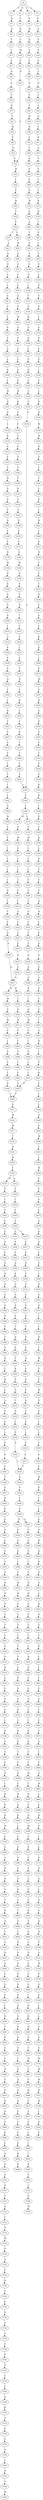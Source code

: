 strict digraph  {
	S0 -> S1 [ label = A ];
	S0 -> S2 [ label = G ];
	S0 -> S3 [ label = L ];
	S0 -> S4 [ label = S ];
	S1 -> S5 [ label = K ];
	S2 -> S6 [ label = T ];
	S3 -> S7 [ label = V ];
	S4 -> S8 [ label = S ];
	S5 -> S9 [ label = D ];
	S6 -> S10 [ label = N ];
	S7 -> S11 [ label = A ];
	S8 -> S12 [ label = W ];
	S9 -> S13 [ label = Y ];
	S10 -> S14 [ label = Y ];
	S11 -> S15 [ label = V ];
	S12 -> S16 [ label = Q ];
	S13 -> S17 [ label = I ];
	S14 -> S18 [ label = M ];
	S15 -> S19 [ label = S ];
	S16 -> S20 [ label = G ];
	S17 -> S21 [ label = F ];
	S18 -> S22 [ label = F ];
	S19 -> S23 [ label = F ];
	S20 -> S24 [ label = F ];
	S21 -> S25 [ label = R ];
	S22 -> S26 [ label = N ];
	S23 -> S27 [ label = T ];
	S24 -> S28 [ label = A ];
	S25 -> S29 [ label = G ];
	S26 -> S30 [ label = S ];
	S27 -> S31 [ label = G ];
	S28 -> S32 [ label = G ];
	S29 -> S33 [ label = T ];
	S30 -> S34 [ label = M ];
	S31 -> S35 [ label = L ];
	S32 -> S36 [ label = F ];
	S33 -> S37 [ label = N ];
	S34 -> S38 [ label = L ];
	S35 -> S39 [ label = A ];
	S36 -> S40 [ label = Y ];
	S37 -> S41 [ label = Y ];
	S38 -> S42 [ label = V ];
	S39 -> S43 [ label = G ];
	S40 -> S44 [ label = H ];
	S41 -> S45 [ label = M ];
	S42 -> S46 [ label = W ];
	S43 -> S47 [ label = L ];
	S44 -> S48 [ label = R ];
	S45 -> S49 [ label = F ];
	S46 -> S50 [ label = Y ];
	S47 -> S51 [ label = R ];
	S48 -> S52 [ label = C ];
	S49 -> S53 [ label = N ];
	S50 -> S54 [ label = V ];
	S51 -> S55 [ label = A ];
	S52 -> S56 [ label = V ];
	S53 -> S30 [ label = S ];
	S54 -> S57 [ label = I ];
	S54 -> S58 [ label = V ];
	S55 -> S59 [ label = F ];
	S56 -> S60 [ label = D ];
	S57 -> S61 [ label = L ];
	S58 -> S62 [ label = M ];
	S59 -> S63 [ label = F ];
	S60 -> S64 [ label = P ];
	S61 -> S65 [ label = A ];
	S62 -> S66 [ label = A ];
	S63 -> S67 [ label = T ];
	S64 -> S68 [ label = F ];
	S65 -> S69 [ label = G ];
	S66 -> S70 [ label = G ];
	S67 -> S71 [ label = I ];
	S68 -> S72 [ label = E ];
	S69 -> S73 [ label = A ];
	S70 -> S74 [ label = I ];
	S71 -> S75 [ label = R ];
	S72 -> S76 [ label = W ];
	S73 -> S77 [ label = L ];
	S74 -> S78 [ label = L ];
	S75 -> S79 [ label = R ];
	S76 -> S80 [ label = A ];
	S77 -> S81 [ label = S ];
	S78 -> S82 [ label = S ];
	S79 -> S83 [ label = L ];
	S80 -> S84 [ label = A ];
	S81 -> S85 [ label = V ];
	S82 -> S86 [ label = V ];
	S83 -> S87 [ label = Q ];
	S84 -> S88 [ label = T ];
	S85 -> S89 [ label = L ];
	S86 -> S90 [ label = M ];
	S87 -> S91 [ label = L ];
	S88 -> S92 [ label = D ];
	S89 -> S93 [ label = S ];
	S90 -> S94 [ label = S ];
	S91 -> S95 [ label = L ];
	S92 -> S96 [ label = V ];
	S93 -> S97 [ label = F ];
	S94 -> S98 [ label = F ];
	S95 -> S99 [ label = P ];
	S96 -> S100 [ label = S ];
	S97 -> S101 [ label = L ];
	S98 -> S102 [ label = V ];
	S99 -> S103 [ label = L ];
	S100 -> S104 [ label = P ];
	S101 -> S105 [ label = L ];
	S102 -> S106 [ label = L ];
	S103 -> S107 [ label = F ];
	S104 -> S108 [ label = I ];
	S105 -> S109 [ label = S ];
	S106 -> S110 [ label = S ];
	S107 -> S111 [ label = F ];
	S108 -> S112 [ label = T ];
	S109 -> S113 [ label = I ];
	S110 -> S114 [ label = S ];
	S111 -> S115 [ label = P ];
	S112 -> S116 [ label = A ];
	S113 -> S117 [ label = W ];
	S114 -> S118 [ label = W ];
	S115 -> S119 [ label = I ];
	S116 -> S120 [ label = R ];
	S117 -> S121 [ label = Q ];
	S118 -> S122 [ label = R ];
	S119 -> S123 [ label = F ];
	S120 -> S124 [ label = S ];
	S121 -> S125 [ label = G ];
	S122 -> S126 [ label = G ];
	S123 -> S127 [ label = V ];
	S124 -> S128 [ label = R ];
	S125 -> S129 [ label = L ];
	S126 -> S130 [ label = F ];
	S127 -> S131 [ label = F ];
	S128 -> S132 [ label = L ];
	S129 -> S133 [ label = R ];
	S130 -> S134 [ label = S ];
	S131 -> S135 [ label = P ];
	S132 -> S136 [ label = V ];
	S133 -> S137 [ label = G ];
	S134 -> S138 [ label = G ];
	S135 -> S139 [ label = L ];
	S136 -> S140 [ label = R ];
	S137 -> S141 [ label = F ];
	S138 -> S142 [ label = F ];
	S139 -> S143 [ label = V ];
	S140 -> S144 [ label = Y ];
	S141 -> S145 [ label = Y ];
	S142 -> S146 [ label = Y ];
	S143 -> S147 [ label = L ];
	S144 -> S148 [ label = C ];
	S145 -> S149 [ label = H ];
	S146 -> S150 [ label = Y ];
	S147 -> S151 [ label = R ];
	S148 -> S152 [ label = C ];
	S149 -> S153 [ label = G ];
	S150 -> S154 [ label = K ];
	S151 -> S155 [ label = Q ];
	S152 -> S156 [ label = Y ];
	S153 -> S157 [ label = C ];
	S154 -> S158 [ label = C ];
	S155 -> S159 [ label = W ];
	S156 -> S160 [ label = L ];
	S157 -> S161 [ label = V ];
	S158 -> S162 [ label = V ];
	S159 -> S163 [ label = W ];
	S160 -> S164 [ label = T ];
	S161 -> S165 [ label = Q ];
	S162 -> S166 [ label = D ];
	S163 -> S167 [ label = D ];
	S164 -> S168 [ label = L ];
	S165 -> S169 [ label = P ];
	S166 -> S170 [ label = P ];
	S167 -> S171 [ label = P ];
	S168 -> S172 [ label = M ];
	S168 -> S173 [ label = L ];
	S169 -> S174 [ label = F ];
	S170 -> S175 [ label = F ];
	S171 -> S176 [ label = L ];
	S172 -> S177 [ label = G ];
	S173 -> S178 [ label = G ];
	S174 -> S179 [ label = D ];
	S175 -> S180 [ label = E ];
	S176 -> S181 [ label = T ];
	S177 -> S182 [ label = M ];
	S178 -> S183 [ label = M ];
	S179 -> S184 [ label = M ];
	S180 -> S185 [ label = W ];
	S181 -> S186 [ label = L ];
	S182 -> S187 [ label = S ];
	S183 -> S188 [ label = L ];
	S184 -> S189 [ label = D ];
	S185 -> S190 [ label = D ];
	S186 -> S191 [ label = Q ];
	S187 -> S192 [ label = I ];
	S188 -> S193 [ label = L ];
	S189 -> S194 [ label = E ];
	S190 -> S195 [ label = S ];
	S191 -> S196 [ label = L ];
	S192 -> S197 [ label = I ];
	S193 -> S198 [ label = I ];
	S194 -> S199 [ label = G ];
	S195 -> S200 [ label = T ];
	S196 -> S201 [ label = R ];
	S197 -> S202 [ label = L ];
	S198 -> S203 [ label = V ];
	S199 -> S204 [ label = G ];
	S200 -> S205 [ label = D ];
	S201 -> S206 [ label = L ];
	S202 -> S207 [ label = L ];
	S203 -> S208 [ label = C ];
	S204 -> S209 [ label = D ];
	S205 -> S210 [ label = I ];
	S206 -> S211 [ label = D ];
	S207 -> S212 [ label = I ];
	S208 -> S213 [ label = V ];
	S209 -> S214 [ label = I ];
	S210 -> S215 [ label = F ];
	S211 -> S216 [ label = N ];
	S212 -> S217 [ label = G ];
	S213 -> S218 [ label = G ];
	S214 -> S219 [ label = A ];
	S215 -> S220 [ label = S ];
	S216 -> S221 [ label = T ];
	S217 -> S222 [ label = L ];
	S218 -> S223 [ label = T ];
	S219 -> S224 [ label = K ];
	S220 -> S225 [ label = I ];
	S221 -> S226 [ label = F ];
	S222 -> S227 [ label = T ];
	S223 -> S228 [ label = T ];
	S224 -> S229 [ label = P ];
	S225 -> S230 [ label = S ];
	S226 -> S231 [ label = C ];
	S227 -> S232 [ label = F ];
	S228 -> S233 [ label = F ];
	S229 -> S234 [ label = S ];
	S230 -> S235 [ label = T ];
	S231 -> S236 [ label = N ];
	S232 -> S237 [ label = G ];
	S233 -> S238 [ label = G ];
	S234 -> S239 [ label = Q ];
	S235 -> S240 [ label = R ];
	S236 -> S241 [ label = C ];
	S237 -> S242 [ label = A ];
	S238 -> S243 [ label = A ];
	S239 -> S244 [ label = L ];
	S240 -> S245 [ label = S ];
	S241 -> S246 [ label = P ];
	S242 -> S247 [ label = Q ];
	S243 -> S248 [ label = Q ];
	S244 -> S249 [ label = I ];
	S245 -> S250 [ label = K ];
	S246 -> S251 [ label = L ];
	S247 -> S252 [ label = M ];
	S247 -> S253 [ label = K ];
	S248 -> S254 [ label = K ];
	S249 -> S255 [ label = R ];
	S250 -> S256 [ label = L ];
	S251 -> S257 [ label = K ];
	S252 -> S258 [ label = M ];
	S253 -> S259 [ label = L ];
	S254 -> S260 [ label = I ];
	S255 -> S261 [ label = Y ];
	S256 -> S262 [ label = V ];
	S257 -> S263 [ label = G ];
	S258 -> S264 [ label = A ];
	S259 -> S265 [ label = G ];
	S260 -> S266 [ label = G ];
	S261 -> S267 [ label = C ];
	S262 -> S268 [ label = R ];
	S263 -> S269 [ label = L ];
	S264 -> S270 [ label = W ];
	S265 -> S271 [ label = W ];
	S266 -> S272 [ label = W ];
	S267 -> S273 [ label = S ];
	S268 -> S274 [ label = Y ];
	S269 -> S275 [ label = E ];
	S270 -> S276 [ label = P ];
	S271 -> S277 [ label = P ];
	S272 -> S278 [ label = P ];
	S273 -> S279 [ label = Y ];
	S274 -> S280 [ label = C ];
	S275 -> S281 [ label = M ];
	S276 -> S282 [ label = I ];
	S277 -> S283 [ label = I ];
	S278 -> S284 [ label = I ];
	S279 -> S285 [ label = L ];
	S280 -> S286 [ label = C ];
	S281 -> S287 [ label = T ];
	S282 -> S288 [ label = S ];
	S283 -> S289 [ label = S ];
	S284 -> S290 [ label = S ];
	S285 -> S291 [ label = T ];
	S286 -> S292 [ label = Y ];
	S287 -> S293 [ label = D ];
	S288 -> S294 [ label = L ];
	S289 -> S295 [ label = L ];
	S290 -> S296 [ label = L ];
	S291 -> S297 [ label = I ];
	S292 -> S160 [ label = L ];
	S293 -> S298 [ label = S ];
	S294 -> S299 [ label = I ];
	S295 -> S300 [ label = I ];
	S296 -> S301 [ label = I ];
	S297 -> S302 [ label = L ];
	S298 -> S303 [ label = P ];
	S299 -> S304 [ label = S ];
	S300 -> S305 [ label = S ];
	S301 -> S305 [ label = S ];
	S302 -> S306 [ label = G ];
	S303 -> S307 [ label = S ];
	S304 -> S308 [ label = T ];
	S305 -> S308 [ label = T ];
	S306 -> S309 [ label = M ];
	S307 -> S310 [ label = S ];
	S308 -> S311 [ label = G ];
	S309 -> S312 [ label = L ];
	S310 -> S313 [ label = C ];
	S311 -> S314 [ label = M ];
	S312 -> S315 [ label = F ];
	S313 -> S316 [ label = E ];
	S314 -> S317 [ label = M ];
	S315 -> S318 [ label = I ];
	S316 -> S319 [ label = S ];
	S317 -> S320 [ label = T ];
	S318 -> S321 [ label = I ];
	S319 -> S322 [ label = K ];
	S320 -> S323 [ label = N ];
	S321 -> S324 [ label = I ];
	S322 -> S325 [ label = N ];
	S323 -> S326 [ label = W ];
	S324 -> S327 [ label = I ];
	S325 -> S328 [ label = I ];
	S326 -> S329 [ label = I ];
	S327 -> S330 [ label = G ];
	S328 -> S331 [ label = E ];
	S329 -> S332 [ label = A ];
	S329 -> S333 [ label = M ];
	S330 -> S334 [ label = L ];
	S331 -> S335 [ label = T ];
	S332 -> S336 [ label = F ];
	S333 -> S337 [ label = F ];
	S334 -> S338 [ label = T ];
	S335 -> S339 [ label = Q ];
	S336 -> S340 [ label = I ];
	S337 -> S341 [ label = I ];
	S338 -> S342 [ label = F ];
	S339 -> S343 [ label = L ];
	S340 -> S344 [ label = T ];
	S341 -> S345 [ label = T ];
	S342 -> S346 [ label = G ];
	S343 -> S347 [ label = K ];
	S344 -> S348 [ label = V ];
	S345 -> S349 [ label = V ];
	S346 -> S350 [ label = A ];
	S347 -> S351 [ label = T ];
	S348 -> S352 [ label = L ];
	S348 -> S353 [ label = I ];
	S349 -> S354 [ label = L ];
	S350 -> S247 [ label = Q ];
	S351 -> S355 [ label = F ];
	S352 -> S356 [ label = S ];
	S353 -> S357 [ label = S ];
	S354 -> S358 [ label = S ];
	S355 -> S359 [ label = T ];
	S356 -> S360 [ label = P ];
	S357 -> S361 [ label = P ];
	S358 -> S362 [ label = T ];
	S359 -> S363 [ label = Q ];
	S360 -> S364 [ label = Q ];
	S361 -> S365 [ label = N ];
	S362 -> S366 [ label = N ];
	S363 -> S367 [ label = N ];
	S364 -> S368 [ label = K ];
	S365 -> S369 [ label = T ];
	S366 -> S370 [ label = K ];
	S367 -> S371 [ label = L ];
	S368 -> S372 [ label = A ];
	S369 -> S373 [ label = G ];
	S370 -> S374 [ label = G ];
	S371 -> S375 [ label = P ];
	S372 -> S376 [ label = G ];
	S373 -> S377 [ label = S ];
	S374 -> S378 [ label = S ];
	S375 -> S379 [ label = G ];
	S376 -> S380 [ label = D ];
	S377 -> S381 [ label = G ];
	S378 -> S382 [ label = G ];
	S379 -> S383 [ label = G ];
	S380 -> S384 [ label = P ];
	S381 -> S385 [ label = D ];
	S382 -> S386 [ label = E ];
	S383 -> S387 [ label = E ];
	S384 -> S388 [ label = T ];
	S385 -> S389 [ label = V ];
	S386 -> S390 [ label = P ];
	S387 -> S391 [ label = A ];
	S388 -> S392 [ label = D ];
	S389 -> S393 [ label = N ];
	S390 -> S394 [ label = C ];
	S391 -> S395 [ label = F ];
	S392 -> S396 [ label = K ];
	S393 -> S397 [ label = G ];
	S394 -> S398 [ label = S ];
	S395 -> S399 [ label = Y ];
	S396 -> S400 [ label = V ];
	S397 -> S401 [ label = Q ];
	S398 -> S402 [ label = Q ];
	S399 -> S403 [ label = Y ];
	S400 -> S404 [ label = R ];
	S401 -> S405 [ label = V ];
	S402 -> S406 [ label = L ];
	S403 -> S407 [ label = I ];
	S404 -> S408 [ label = F ];
	S405 -> S409 [ label = K ];
	S406 -> S410 [ label = K ];
	S407 -> S411 [ label = S ];
	S408 -> S412 [ label = A ];
	S409 -> S413 [ label = F ];
	S410 -> S414 [ label = Y ];
	S411 -> S415 [ label = N ];
	S412 -> S416 [ label = T ];
	S413 -> S417 [ label = A ];
	S414 -> S418 [ label = A ];
	S415 -> S419 [ label = I ];
	S416 -> S420 [ label = G ];
	S417 -> S421 [ label = T ];
	S418 -> S422 [ label = S ];
	S419 -> S423 [ label = S ];
	S420 -> S424 [ label = L ];
	S421 -> S425 [ label = G ];
	S422 -> S426 [ label = G ];
	S423 -> S427 [ label = R ];
	S424 -> S428 [ label = P ];
	S425 -> S429 [ label = L ];
	S426 -> S430 [ label = L ];
	S427 -> S431 [ label = Y ];
	S428 -> S432 [ label = S ];
	S429 -> S433 [ label = P ];
	S430 -> S434 [ label = P ];
	S431 -> S435 [ label = L ];
	S432 -> S436 [ label = Y ];
	S433 -> S437 [ label = S ];
	S434 -> S438 [ label = S ];
	S435 -> S439 [ label = L ];
	S436 -> S440 [ label = V ];
	S437 -> S436 [ label = Y ];
	S438 -> S441 [ label = Y ];
	S439 -> S442 [ label = Q ];
	S440 -> S443 [ label = Y ];
	S441 -> S444 [ label = V ];
	S442 -> S445 [ label = V ];
	S443 -> S446 [ label = I ];
	S444 -> S447 [ label = Y ];
	S445 -> S448 [ label = M ];
	S446 -> S449 [ label = E ];
	S447 -> S450 [ label = R ];
	S448 -> S451 [ label = L ];
	S449 -> S452 [ label = D ];
	S449 -> S453 [ label = E ];
	S450 -> S454 [ label = E ];
	S451 -> S455 [ label = I ];
	S452 -> S456 [ label = P ];
	S453 -> S457 [ label = P ];
	S454 -> S458 [ label = E ];
	S455 -> S459 [ label = W ];
	S456 -> S460 [ label = A ];
	S457 -> S461 [ label = A ];
	S458 -> S462 [ label = P ];
	S459 -> S463 [ label = Y ];
	S460 -> S464 [ label = P ];
	S461 -> S465 [ label = P ];
	S462 -> S466 [ label = A ];
	S463 -> S467 [ label = V ];
	S464 -> S468 [ label = I ];
	S465 -> S469 [ label = I ];
	S466 -> S470 [ label = P ];
	S467 -> S471 [ label = V ];
	S468 -> S472 [ label = V ];
	S469 -> S473 [ label = V ];
	S470 -> S474 [ label = V ];
	S471 -> S475 [ label = L ];
	S472 -> S476 [ label = H ];
	S473 -> S477 [ label = H ];
	S474 -> S478 [ label = V ];
	S475 -> S479 [ label = A ];
	S476 -> S480 [ label = H ];
	S477 -> S481 [ label = D ];
	S478 -> S482 [ label = H ];
	S479 -> S483 [ label = G ];
	S480 -> S484 [ label = P ];
	S481 -> S485 [ label = P ];
	S482 -> S486 [ label = D ];
	S483 -> S487 [ label = G ];
	S484 -> S488 [ label = A ];
	S485 -> S489 [ label = P ];
	S486 -> S490 [ label = P ];
	S487 -> S491 [ label = L ];
	S488 -> S492 [ label = V ];
	S489 -> S493 [ label = V ];
	S490 -> S494 [ label = A ];
	S491 -> S495 [ label = V ];
	S492 -> S496 [ label = L ];
	S493 -> S497 [ label = L ];
	S494 -> S498 [ label = V ];
	S495 -> S499 [ label = I ];
	S496 -> S500 [ label = T ];
	S497 -> S501 [ label = L ];
	S498 -> S502 [ label = L ];
	S499 -> S503 [ label = G ];
	S500 -> S504 [ label = T ];
	S501 -> S505 [ label = R ];
	S502 -> S506 [ label = A ];
	S503 -> S507 [ label = S ];
	S504 -> S508 [ label = L ];
	S505 -> S509 [ label = D ];
	S506 -> S510 [ label = Q ];
	S507 -> S511 [ label = A ];
	S508 -> S512 [ label = N ];
	S509 -> S513 [ label = S ];
	S510 -> S514 [ label = D ];
	S511 -> S515 [ label = I ];
	S512 -> S516 [ label = S ];
	S513 -> S517 [ label = S ];
	S514 -> S518 [ label = A ];
	S515 -> S519 [ label = I ];
	S516 -> S520 [ label = S ];
	S517 -> S521 [ label = G ];
	S518 -> S522 [ label = P ];
	S519 -> S523 [ label = N ];
	S520 -> S524 [ label = S ];
	S521 -> S525 [ label = T ];
	S522 -> S526 [ label = A ];
	S523 -> S527 [ label = L ];
	S524 -> S528 [ label = L ];
	S525 -> S529 [ label = L ];
	S526 -> S530 [ label = A ];
	S527 -> S531 [ label = W ];
	S528 -> S532 [ label = R ];
	S529 -> S533 [ label = R ];
	S530 -> S534 [ label = L ];
	S531 -> S535 [ label = T ];
	S532 -> S536 [ label = S ];
	S533 -> S537 [ label = S ];
	S534 -> S538 [ label = R ];
	S535 -> S539 [ label = T ];
	S536 -> S540 [ label = Y ];
	S537 -> S541 [ label = Y ];
	S538 -> S542 [ label = S ];
	S539 -> S543 [ label = W ];
	S540 -> S544 [ label = Y ];
	S541 -> S545 [ label = Y ];
	S542 -> S546 [ label = Y ];
	S543 -> S547 [ label = P ];
	S544 -> S548 [ label = R ];
	S545 -> S549 [ label = H ];
	S546 -> S550 [ label = Y ];
	S547 -> S551 [ label = G ];
	S548 -> S552 [ label = L ];
	S549 -> S553 [ label = L ];
	S550 -> S554 [ label = H ];
	S551 -> S555 [ label = I ];
	S552 -> S556 [ label = R ];
	S553 -> S557 [ label = R ];
	S554 -> S558 [ label = I ];
	S555 -> S559 [ label = L ];
	S556 -> S560 [ label = S ];
	S557 -> S561 [ label = S ];
	S558 -> S562 [ label = R ];
	S559 -> S563 [ label = T ];
	S560 -> S564 [ label = S ];
	S561 -> S565 [ label = N ];
	S562 -> S566 [ label = K ];
	S563 -> S567 [ label = V ];
	S564 -> S568 [ label = L ];
	S565 -> S569 [ label = M ];
	S566 -> S570 [ label = N ];
	S567 -> S571 [ label = C ];
	S568 -> S572 [ label = L ];
	S569 -> S573 [ label = V ];
	S570 -> S574 [ label = M ];
	S571 -> S575 [ label = M ];
	S572 -> S576 [ label = S ];
	S573 -> S577 [ label = S ];
	S574 -> S578 [ label = A ];
	S575 -> S579 [ label = D ];
	S576 -> S580 [ label = A ];
	S577 -> S581 [ label = A ];
	S578 -> S582 [ label = S ];
	S579 -> S583 [ label = I ];
	S580 -> S584 [ label = A ];
	S581 -> S585 [ label = E ];
	S582 -> S586 [ label = A ];
	S583 -> S587 [ label = L ];
	S584 -> S588 [ label = P ];
	S585 -> S589 [ label = A ];
	S586 -> S590 [ label = R ];
	S587 -> S591 [ label = E ];
	S588 -> S592 [ label = S ];
	S589 -> S593 [ label = S ];
	S590 -> S594 [ label = D ];
	S591 -> S595 [ label = P ];
	S592 -> S596 [ label = V ];
	S593 -> S597 [ label = V ];
	S594 -> S598 [ label = S ];
	S595 -> S599 [ label = M ];
	S596 -> S600 [ label = T ];
	S597 -> S601 [ label = R ];
	S598 -> S602 [ label = V ];
	S599 -> S603 [ label = Q ];
	S600 -> S604 [ label = A ];
	S601 -> S605 [ label = E ];
	S602 -> S606 [ label = R ];
	S603 -> S607 [ label = K ];
	S604 -> S608 [ label = L ];
	S605 -> S609 [ label = Q ];
	S606 -> S610 [ label = Q ];
	S607 -> S611 [ label = S ];
	S608 -> S612 [ label = R ];
	S609 -> S613 [ label = A ];
	S610 -> S614 [ label = L ];
	S611 -> S615 [ label = S ];
	S612 -> S616 [ label = E ];
	S613 -> S617 [ label = D ];
	S614 -> S618 [ label = A ];
	S615 -> S619 [ label = L ];
	S616 -> S620 [ label = E ];
	S617 -> S621 [ label = E ];
	S618 -> S622 [ label = D ];
	S619 -> S623 [ label = K ];
	S620 -> S624 [ label = G ];
	S621 -> S625 [ label = E ];
	S622 -> S626 [ label = S ];
	S623 -> S627 [ label = D ];
	S624 -> S628 [ label = S ];
	S625 -> S629 [ label = V ];
	S626 -> S630 [ label = V ];
	S627 -> S631 [ label = A ];
	S628 -> S632 [ label = E ];
	S629 -> S633 [ label = I ];
	S630 -> S634 [ label = S ];
	S631 -> S635 [ label = C ];
	S632 -> S636 [ label = A ];
	S633 -> S637 [ label = N ];
	S634 -> S638 [ label = V ];
	S635 -> S639 [ label = K ];
	S636 -> S640 [ label = D ];
	S637 -> S641 [ label = R ];
	S638 -> S642 [ label = I ];
	S639 -> S643 [ label = L ];
	S640 -> S644 [ label = R ];
	S641 -> S645 [ label = H ];
	S642 -> S646 [ label = N ];
	S643 -> S647 [ label = I ];
	S644 -> S648 [ label = E ];
	S645 -> S649 [ label = E ];
	S646 -> S650 [ label = T ];
	S647 -> S651 [ label = I ];
	S648 -> S652 [ label = V ];
	S649 -> S653 [ label = V ];
	S650 -> S654 [ label = P ];
	S651 -> S655 [ label = Y ];
	S652 -> S656 [ label = I ];
	S653 -> S657 [ label = H ];
	S654 -> S658 [ label = E ];
	S655 -> S659 [ label = A ];
	S656 -> S660 [ label = S ];
	S657 -> S661 [ label = F ];
	S658 -> S662 [ label = V ];
	S659 -> S663 [ label = T ];
	S660 -> S664 [ label = Q ];
	S661 -> S665 [ label = P ];
	S662 -> S666 [ label = H ];
	S663 -> S667 [ label = Y ];
	S664 -> S668 [ label = A ];
	S665 -> S669 [ label = R ];
	S666 -> S670 [ label = F ];
	S667 -> S671 [ label = V ];
	S668 -> S672 [ label = D ];
	S669 -> S673 [ label = C ];
	S670 -> S674 [ label = P ];
	S671 -> S675 [ label = A ];
	S672 -> S676 [ label = V ];
	S673 -> S677 [ label = F ];
	S674 -> S678 [ label = R ];
	S675 -> S679 [ label = I ];
	S676 -> S680 [ label = Y ];
	S677 -> S681 [ label = F ];
	S678 -> S682 [ label = N ];
	S679 -> S683 [ label = T ];
	S680 -> S684 [ label = F ];
	S681 -> S685 [ label = L ];
	S682 -> S686 [ label = P ];
	S683 -> S687 [ label = A ];
	S684 -> S688 [ label = P ];
	S685 -> S689 [ label = I ];
	S686 -> S690 [ label = R ];
	S687 -> S691 [ label = M ];
	S688 -> S692 [ label = R ];
	S689 -> S693 [ label = I ];
	S690 -> S694 [ label = L ];
	S691 -> S695 [ label = L ];
	S692 -> S696 [ label = R ];
	S693 -> S697 [ label = K ];
	S694 -> S698 [ label = D ];
	S695 -> S699 [ label = F ];
	S697 -> S700 [ label = V ];
	S698 -> S701 [ label = S ];
	S699 -> S702 [ label = H ];
	S700 -> S703 [ label = L ];
	S701 -> S704 [ label = S ];
	S702 -> S705 [ label = V ];
	S703 -> S706 [ label = G ];
	S704 -> S707 [ label = D ];
	S705 -> S708 [ label = I ];
	S706 -> S709 [ label = M ];
	S707 -> S710 [ label = F ];
	S708 -> S711 [ label = L ];
	S710 -> S712 [ label = Q ];
	S711 -> S713 [ label = S ];
	S712 -> S714 [ label = I ];
	S713 -> S715 [ label = Q ];
	S714 -> S716 [ label = N ];
	S715 -> S717 [ label = A ];
	S716 -> S718 [ label = M ];
	S717 -> S719 [ label = L ];
	S718 -> S720 [ label = P ];
	S719 -> S721 [ label = G ];
	S720 -> S722 [ label = G ];
	S721 -> S723 [ label = A ];
	S722 -> S724 [ label = P ];
	S723 -> S725 [ label = Q ];
	S724 -> S726 [ label = H ];
	S725 -> S727 [ label = Q ];
	S726 -> S728 [ label = V ];
	S727 -> S729 [ label = F ];
	S728 -> S730 [ label = E ];
	S729 -> S731 [ label = A ];
	S730 -> S732 [ label = R ];
	S731 -> S733 [ label = W ];
	S732 -> S734 [ label = G ];
	S733 -> S735 [ label = P ];
	S734 -> S736 [ label = A ];
	S735 -> S737 [ label = V ];
	S736 -> S738 [ label = E ];
	S737 -> S739 [ label = S ];
	S738 -> S740 [ label = P ];
	S739 -> S741 [ label = L ];
	S740 -> S742 [ label = A ];
	S741 -> S743 [ label = L ];
	S742 -> S744 [ label = L ];
	S743 -> S745 [ label = S ];
	S744 -> S746 [ label = L ];
	S745 -> S747 [ label = S ];
	S746 -> S748 [ label = Q ];
	S747 -> S749 [ label = G ];
	S748 -> S750 [ label = R ];
	S749 -> S751 [ label = M ];
	S750 -> S752 [ label = S ];
	S751 -> S753 [ label = M ];
	S752 -> S754 [ label = D ];
	S753 -> S755 [ label = M ];
	S754 -> S756 [ label = S ];
	S755 -> S757 [ label = N ];
	S756 -> S758 [ label = D ];
	S757 -> S759 [ label = W ];
	S758 -> S760 [ label = L ];
	S759 -> S761 [ label = I ];
	S760 -> S762 [ label = D ];
	S761 -> S763 [ label = S ];
	S762 -> S764 [ label = A ];
	S763 -> S765 [ label = F ];
	S764 -> S766 [ label = M ];
}
